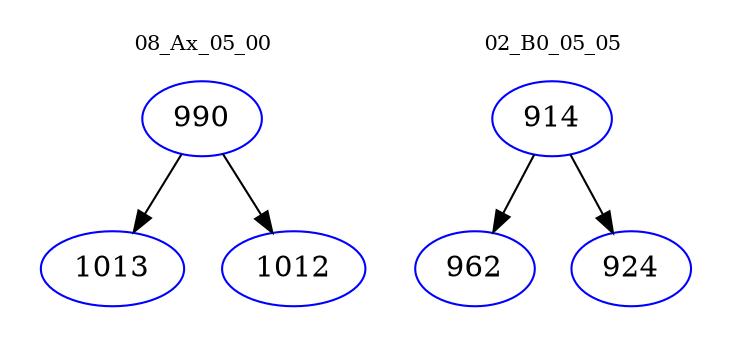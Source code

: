 digraph{
subgraph cluster_0 {
color = white
label = "08_Ax_05_00";
fontsize=10;
T0_990 [label="990", color="blue"]
T0_990 -> T0_1013 [color="black"]
T0_1013 [label="1013", color="blue"]
T0_990 -> T0_1012 [color="black"]
T0_1012 [label="1012", color="blue"]
}
subgraph cluster_1 {
color = white
label = "02_B0_05_05";
fontsize=10;
T1_914 [label="914", color="blue"]
T1_914 -> T1_962 [color="black"]
T1_962 [label="962", color="blue"]
T1_914 -> T1_924 [color="black"]
T1_924 [label="924", color="blue"]
}
}
